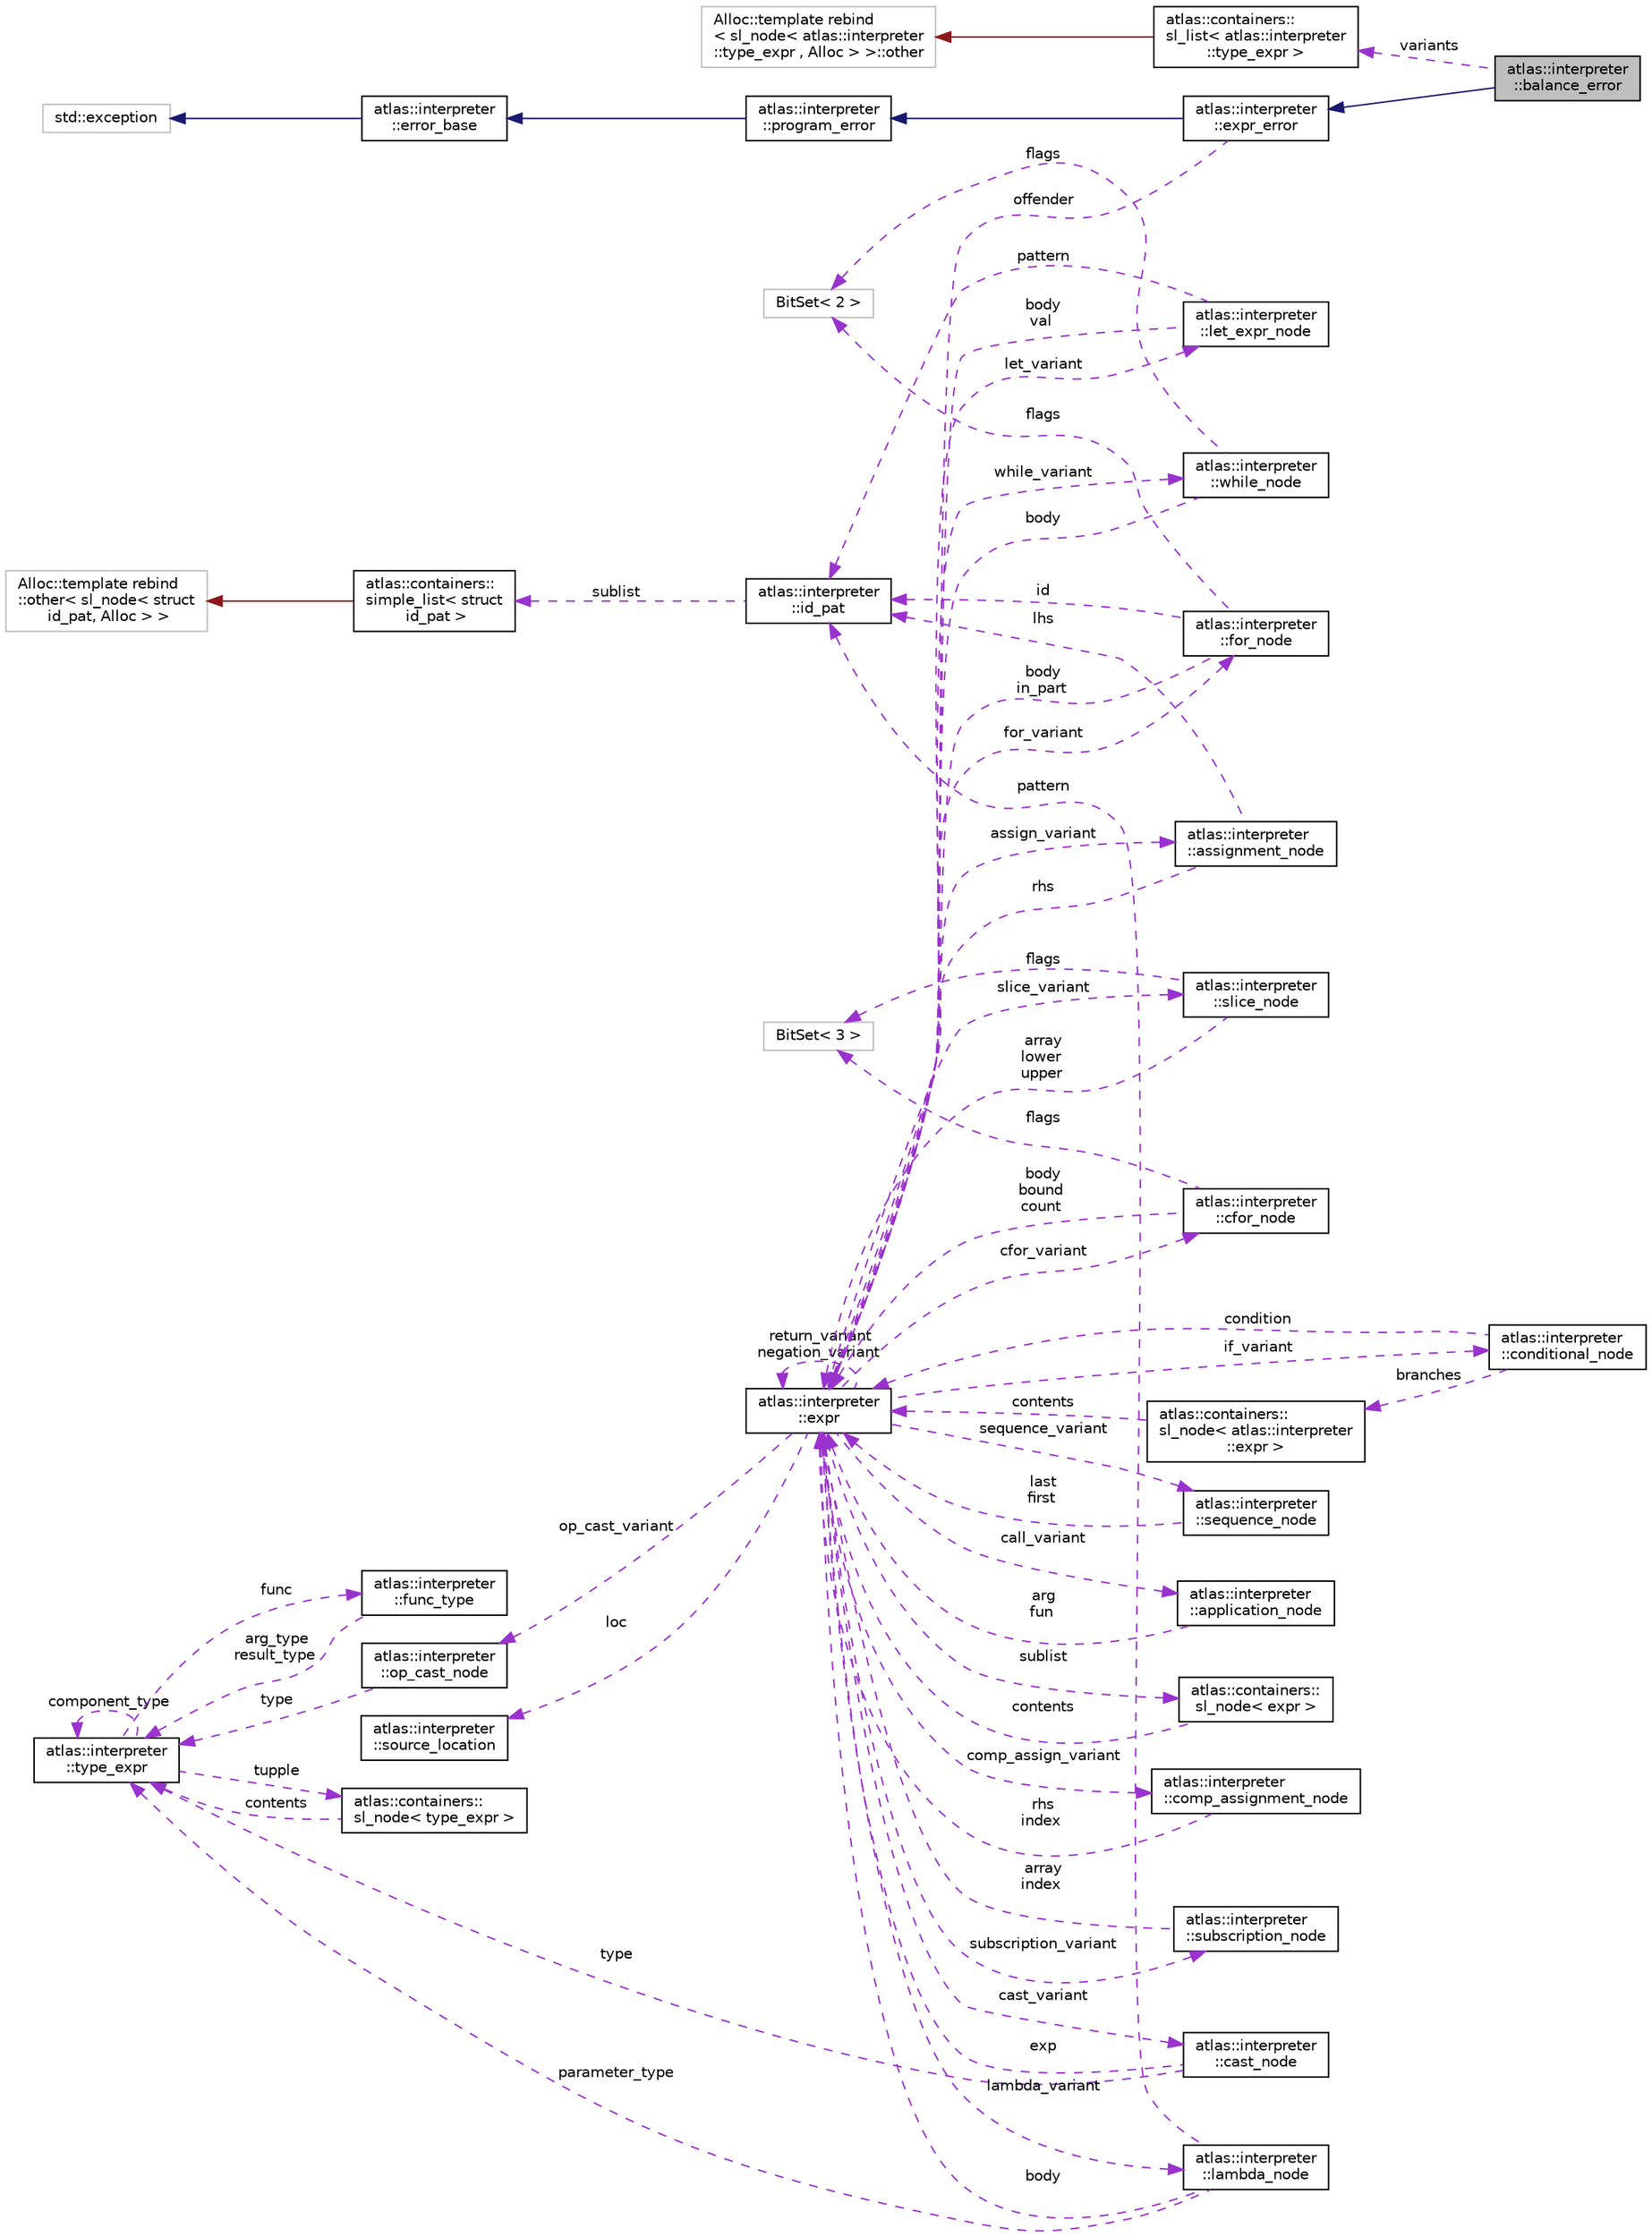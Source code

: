digraph "atlas::interpreter::balance_error"
{
  edge [fontname="Helvetica",fontsize="10",labelfontname="Helvetica",labelfontsize="10"];
  node [fontname="Helvetica",fontsize="10",shape=record];
  rankdir="LR";
  Node1 [label="atlas::interpreter\l::balance_error",height=0.2,width=0.4,color="black", fillcolor="grey75", style="filled", fontcolor="black"];
  Node2 -> Node1 [dir="back",color="midnightblue",fontsize="10",style="solid",fontname="Helvetica"];
  Node2 [label="atlas::interpreter\l::expr_error",height=0.2,width=0.4,color="black", fillcolor="white", style="filled",URL="$structatlas_1_1interpreter_1_1expr__error.html"];
  Node3 -> Node2 [dir="back",color="midnightblue",fontsize="10",style="solid",fontname="Helvetica"];
  Node3 [label="atlas::interpreter\l::program_error",height=0.2,width=0.4,color="black", fillcolor="white", style="filled",URL="$structatlas_1_1interpreter_1_1program__error.html"];
  Node4 -> Node3 [dir="back",color="midnightblue",fontsize="10",style="solid",fontname="Helvetica"];
  Node4 [label="atlas::interpreter\l::error_base",height=0.2,width=0.4,color="black", fillcolor="white", style="filled",URL="$structatlas_1_1interpreter_1_1error__base.html"];
  Node5 -> Node4 [dir="back",color="midnightblue",fontsize="10",style="solid",fontname="Helvetica"];
  Node5 [label="std::exception",height=0.2,width=0.4,color="grey75", fillcolor="white", style="filled"];
  Node6 -> Node2 [dir="back",color="darkorchid3",fontsize="10",style="dashed",label=" offender" ,fontname="Helvetica"];
  Node6 [label="atlas::interpreter\l::expr",height=0.2,width=0.4,color="black", fillcolor="white", style="filled",URL="$structatlas_1_1interpreter_1_1expr.html"];
  Node7 -> Node6 [dir="back",color="darkorchid3",fontsize="10",style="dashed",label=" loc" ,fontname="Helvetica"];
  Node7 [label="atlas::interpreter\l::source_location",height=0.2,width=0.4,color="black", fillcolor="white", style="filled",URL="$structatlas_1_1interpreter_1_1source__location.html"];
  Node8 -> Node6 [dir="back",color="darkorchid3",fontsize="10",style="dashed",label=" cast_variant" ,fontname="Helvetica"];
  Node8 [label="atlas::interpreter\l::cast_node",height=0.2,width=0.4,color="black", fillcolor="white", style="filled",URL="$structatlas_1_1interpreter_1_1cast__node.html"];
  Node6 -> Node8 [dir="back",color="darkorchid3",fontsize="10",style="dashed",label=" exp" ,fontname="Helvetica"];
  Node9 -> Node8 [dir="back",color="darkorchid3",fontsize="10",style="dashed",label=" type" ,fontname="Helvetica"];
  Node9 [label="atlas::interpreter\l::type_expr",height=0.2,width=0.4,color="black", fillcolor="white", style="filled",URL="$structatlas_1_1interpreter_1_1type__expr.html"];
  Node10 -> Node9 [dir="back",color="darkorchid3",fontsize="10",style="dashed",label=" func" ,fontname="Helvetica"];
  Node10 [label="atlas::interpreter\l::func_type",height=0.2,width=0.4,color="black", fillcolor="white", style="filled",URL="$structatlas_1_1interpreter_1_1func__type.html"];
  Node9 -> Node10 [dir="back",color="darkorchid3",fontsize="10",style="dashed",label=" arg_type\nresult_type" ,fontname="Helvetica"];
  Node11 -> Node9 [dir="back",color="darkorchid3",fontsize="10",style="dashed",label=" tupple" ,fontname="Helvetica"];
  Node11 [label="atlas::containers::\lsl_node\< type_expr \>",height=0.2,width=0.4,color="black", fillcolor="white", style="filled",URL="$structatlas_1_1containers_1_1sl__node.html"];
  Node9 -> Node11 [dir="back",color="darkorchid3",fontsize="10",style="dashed",label=" contents" ,fontname="Helvetica"];
  Node9 -> Node9 [dir="back",color="darkorchid3",fontsize="10",style="dashed",label=" component_type" ,fontname="Helvetica"];
  Node12 -> Node6 [dir="back",color="darkorchid3",fontsize="10",style="dashed",label=" slice_variant" ,fontname="Helvetica"];
  Node12 [label="atlas::interpreter\l::slice_node",height=0.2,width=0.4,color="black", fillcolor="white", style="filled",URL="$structatlas_1_1interpreter_1_1slice__node.html"];
  Node6 -> Node12 [dir="back",color="darkorchid3",fontsize="10",style="dashed",label=" array\nlower\nupper" ,fontname="Helvetica"];
  Node13 -> Node12 [dir="back",color="darkorchid3",fontsize="10",style="dashed",label=" flags" ,fontname="Helvetica"];
  Node13 [label="BitSet\< 3 \>",height=0.2,width=0.4,color="grey75", fillcolor="white", style="filled"];
  Node14 -> Node6 [dir="back",color="darkorchid3",fontsize="10",style="dashed",label=" op_cast_variant" ,fontname="Helvetica"];
  Node14 [label="atlas::interpreter\l::op_cast_node",height=0.2,width=0.4,color="black", fillcolor="white", style="filled",URL="$structatlas_1_1interpreter_1_1op__cast__node.html"];
  Node9 -> Node14 [dir="back",color="darkorchid3",fontsize="10",style="dashed",label=" type" ,fontname="Helvetica"];
  Node15 -> Node6 [dir="back",color="darkorchid3",fontsize="10",style="dashed",label=" subscription_variant" ,fontname="Helvetica"];
  Node15 [label="atlas::interpreter\l::subscription_node",height=0.2,width=0.4,color="black", fillcolor="white", style="filled",URL="$structatlas_1_1interpreter_1_1subscription__node.html"];
  Node6 -> Node15 [dir="back",color="darkorchid3",fontsize="10",style="dashed",label=" array\nindex" ,fontname="Helvetica"];
  Node16 -> Node6 [dir="back",color="darkorchid3",fontsize="10",style="dashed",label=" let_variant" ,fontname="Helvetica"];
  Node16 [label="atlas::interpreter\l::let_expr_node",height=0.2,width=0.4,color="black", fillcolor="white", style="filled",URL="$structatlas_1_1interpreter_1_1let__expr__node.html"];
  Node17 -> Node16 [dir="back",color="darkorchid3",fontsize="10",style="dashed",label=" pattern" ,fontname="Helvetica"];
  Node17 [label="atlas::interpreter\l::id_pat",height=0.2,width=0.4,color="black", fillcolor="white", style="filled",URL="$structatlas_1_1interpreter_1_1id__pat.html"];
  Node18 -> Node17 [dir="back",color="darkorchid3",fontsize="10",style="dashed",label=" sublist" ,fontname="Helvetica"];
  Node18 [label="atlas::containers::\lsimple_list\< struct\l id_pat \>",height=0.2,width=0.4,color="black", fillcolor="white", style="filled",URL="$classatlas_1_1containers_1_1simple__list.html"];
  Node19 -> Node18 [dir="back",color="firebrick4",fontsize="10",style="solid",fontname="Helvetica"];
  Node19 [label="Alloc::template rebind\l::other\< sl_node\< struct\l id_pat, Alloc \> \>",height=0.2,width=0.4,color="grey75", fillcolor="white", style="filled"];
  Node6 -> Node16 [dir="back",color="darkorchid3",fontsize="10",style="dashed",label=" body\nval" ,fontname="Helvetica"];
  Node20 -> Node6 [dir="back",color="darkorchid3",fontsize="10",style="dashed",label=" cfor_variant" ,fontname="Helvetica"];
  Node20 [label="atlas::interpreter\l::cfor_node",height=0.2,width=0.4,color="black", fillcolor="white", style="filled",URL="$structatlas_1_1interpreter_1_1cfor__node.html"];
  Node6 -> Node20 [dir="back",color="darkorchid3",fontsize="10",style="dashed",label=" body\nbound\ncount" ,fontname="Helvetica"];
  Node13 -> Node20 [dir="back",color="darkorchid3",fontsize="10",style="dashed",label=" flags" ,fontname="Helvetica"];
  Node21 -> Node6 [dir="back",color="darkorchid3",fontsize="10",style="dashed",label=" for_variant" ,fontname="Helvetica"];
  Node21 [label="atlas::interpreter\l::for_node",height=0.2,width=0.4,color="black", fillcolor="white", style="filled",URL="$structatlas_1_1interpreter_1_1for__node.html"];
  Node17 -> Node21 [dir="back",color="darkorchid3",fontsize="10",style="dashed",label=" id" ,fontname="Helvetica"];
  Node6 -> Node21 [dir="back",color="darkorchid3",fontsize="10",style="dashed",label=" body\nin_part" ,fontname="Helvetica"];
  Node22 -> Node21 [dir="back",color="darkorchid3",fontsize="10",style="dashed",label=" flags" ,fontname="Helvetica"];
  Node22 [label="BitSet\< 2 \>",height=0.2,width=0.4,color="grey75", fillcolor="white", style="filled"];
  Node23 -> Node6 [dir="back",color="darkorchid3",fontsize="10",style="dashed",label=" if_variant" ,fontname="Helvetica"];
  Node23 [label="atlas::interpreter\l::conditional_node",height=0.2,width=0.4,color="black", fillcolor="white", style="filled",URL="$structatlas_1_1interpreter_1_1conditional__node.html"];
  Node24 -> Node23 [dir="back",color="darkorchid3",fontsize="10",style="dashed",label=" branches" ,fontname="Helvetica"];
  Node24 [label="atlas::containers::\lsl_node\< atlas::interpreter\l::expr \>",height=0.2,width=0.4,color="black", fillcolor="white", style="filled",URL="$structatlas_1_1containers_1_1sl__node.html"];
  Node6 -> Node24 [dir="back",color="darkorchid3",fontsize="10",style="dashed",label=" contents" ,fontname="Helvetica"];
  Node6 -> Node23 [dir="back",color="darkorchid3",fontsize="10",style="dashed",label=" condition" ,fontname="Helvetica"];
  Node25 -> Node6 [dir="back",color="darkorchid3",fontsize="10",style="dashed",label=" sequence_variant" ,fontname="Helvetica"];
  Node25 [label="atlas::interpreter\l::sequence_node",height=0.2,width=0.4,color="black", fillcolor="white", style="filled",URL="$structatlas_1_1interpreter_1_1sequence__node.html"];
  Node6 -> Node25 [dir="back",color="darkorchid3",fontsize="10",style="dashed",label=" last\nfirst" ,fontname="Helvetica"];
  Node26 -> Node6 [dir="back",color="darkorchid3",fontsize="10",style="dashed",label=" while_variant" ,fontname="Helvetica"];
  Node26 [label="atlas::interpreter\l::while_node",height=0.2,width=0.4,color="black", fillcolor="white", style="filled",URL="$structatlas_1_1interpreter_1_1while__node.html"];
  Node6 -> Node26 [dir="back",color="darkorchid3",fontsize="10",style="dashed",label=" body" ,fontname="Helvetica"];
  Node22 -> Node26 [dir="back",color="darkorchid3",fontsize="10",style="dashed",label=" flags" ,fontname="Helvetica"];
  Node27 -> Node6 [dir="back",color="darkorchid3",fontsize="10",style="dashed",label=" assign_variant" ,fontname="Helvetica"];
  Node27 [label="atlas::interpreter\l::assignment_node",height=0.2,width=0.4,color="black", fillcolor="white", style="filled",URL="$structatlas_1_1interpreter_1_1assignment__node.html"];
  Node17 -> Node27 [dir="back",color="darkorchid3",fontsize="10",style="dashed",label=" lhs" ,fontname="Helvetica"];
  Node6 -> Node27 [dir="back",color="darkorchid3",fontsize="10",style="dashed",label=" rhs" ,fontname="Helvetica"];
  Node6 -> Node6 [dir="back",color="darkorchid3",fontsize="10",style="dashed",label=" return_variant\nnegation_variant" ,fontname="Helvetica"];
  Node28 -> Node6 [dir="back",color="darkorchid3",fontsize="10",style="dashed",label=" call_variant" ,fontname="Helvetica"];
  Node28 [label="atlas::interpreter\l::application_node",height=0.2,width=0.4,color="black", fillcolor="white", style="filled",URL="$structatlas_1_1interpreter_1_1application__node.html"];
  Node6 -> Node28 [dir="back",color="darkorchid3",fontsize="10",style="dashed",label=" arg\nfun" ,fontname="Helvetica"];
  Node29 -> Node6 [dir="back",color="darkorchid3",fontsize="10",style="dashed",label=" sublist" ,fontname="Helvetica"];
  Node29 [label="atlas::containers::\lsl_node\< expr \>",height=0.2,width=0.4,color="black", fillcolor="white", style="filled",URL="$structatlas_1_1containers_1_1sl__node.html"];
  Node6 -> Node29 [dir="back",color="darkorchid3",fontsize="10",style="dashed",label=" contents" ,fontname="Helvetica"];
  Node30 -> Node6 [dir="back",color="darkorchid3",fontsize="10",style="dashed",label=" lambda_variant" ,fontname="Helvetica"];
  Node30 [label="atlas::interpreter\l::lambda_node",height=0.2,width=0.4,color="black", fillcolor="white", style="filled",URL="$structatlas_1_1interpreter_1_1lambda__node.html"];
  Node17 -> Node30 [dir="back",color="darkorchid3",fontsize="10",style="dashed",label=" pattern" ,fontname="Helvetica"];
  Node6 -> Node30 [dir="back",color="darkorchid3",fontsize="10",style="dashed",label=" body" ,fontname="Helvetica"];
  Node9 -> Node30 [dir="back",color="darkorchid3",fontsize="10",style="dashed",label=" parameter_type" ,fontname="Helvetica"];
  Node31 -> Node6 [dir="back",color="darkorchid3",fontsize="10",style="dashed",label=" comp_assign_variant" ,fontname="Helvetica"];
  Node31 [label="atlas::interpreter\l::comp_assignment_node",height=0.2,width=0.4,color="black", fillcolor="white", style="filled",URL="$structatlas_1_1interpreter_1_1comp__assignment__node.html"];
  Node6 -> Node31 [dir="back",color="darkorchid3",fontsize="10",style="dashed",label=" rhs\nindex" ,fontname="Helvetica"];
  Node32 -> Node1 [dir="back",color="darkorchid3",fontsize="10",style="dashed",label=" variants" ,fontname="Helvetica"];
  Node32 [label="atlas::containers::\lsl_list\< atlas::interpreter\l::type_expr \>",height=0.2,width=0.4,color="black", fillcolor="white", style="filled",URL="$classatlas_1_1containers_1_1sl__list.html"];
  Node33 -> Node32 [dir="back",color="firebrick4",fontsize="10",style="solid",fontname="Helvetica"];
  Node33 [label="Alloc::template rebind\l\< sl_node\< atlas::interpreter\l::type_expr , Alloc \> \>::other",height=0.2,width=0.4,color="grey75", fillcolor="white", style="filled"];
}
